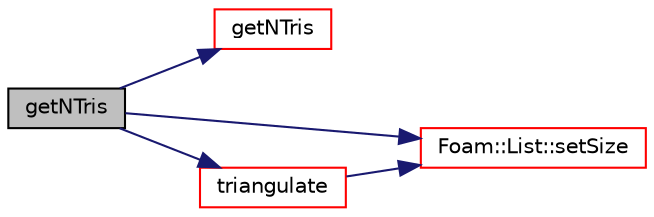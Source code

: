 digraph "getNTris"
{
  bgcolor="transparent";
  edge [fontname="Helvetica",fontsize="10",labelfontname="Helvetica",labelfontsize="10"];
  node [fontname="Helvetica",fontsize="10",shape=record];
  rankdir="LR";
  Node1 [label="getNTris",height=0.2,width=0.4,color="black", fillcolor="grey75", style="filled", fontcolor="black"];
  Node1 -> Node2 [color="midnightblue",fontsize="10",style="solid",fontname="Helvetica"];
  Node2 [label="getNTris",height=0.2,width=0.4,color="red",URL="$a00150.html#ab53c65bfe1384d945389fff0bb65bd08",tooltip="Simple triangulation of face subset. Returns number of triangles. "];
  Node1 -> Node3 [color="midnightblue",fontsize="10",style="solid",fontname="Helvetica"];
  Node3 [label="Foam::List::setSize",height=0.2,width=0.4,color="red",URL="$a01391.html#aedb985ffeaf1bdbfeccc2a8730405703",tooltip="Reset size of List. "];
  Node1 -> Node4 [color="midnightblue",fontsize="10",style="solid",fontname="Helvetica"];
  Node4 [label="triangulate",height=0.2,width=0.4,color="red",URL="$a00150.html#a34bccd057e1d4e5588d84ba5d267728a",tooltip="Simple triangulation of face subset. TotalNTris is total number. "];
  Node4 -> Node3 [color="midnightblue",fontsize="10",style="solid",fontname="Helvetica"];
}
